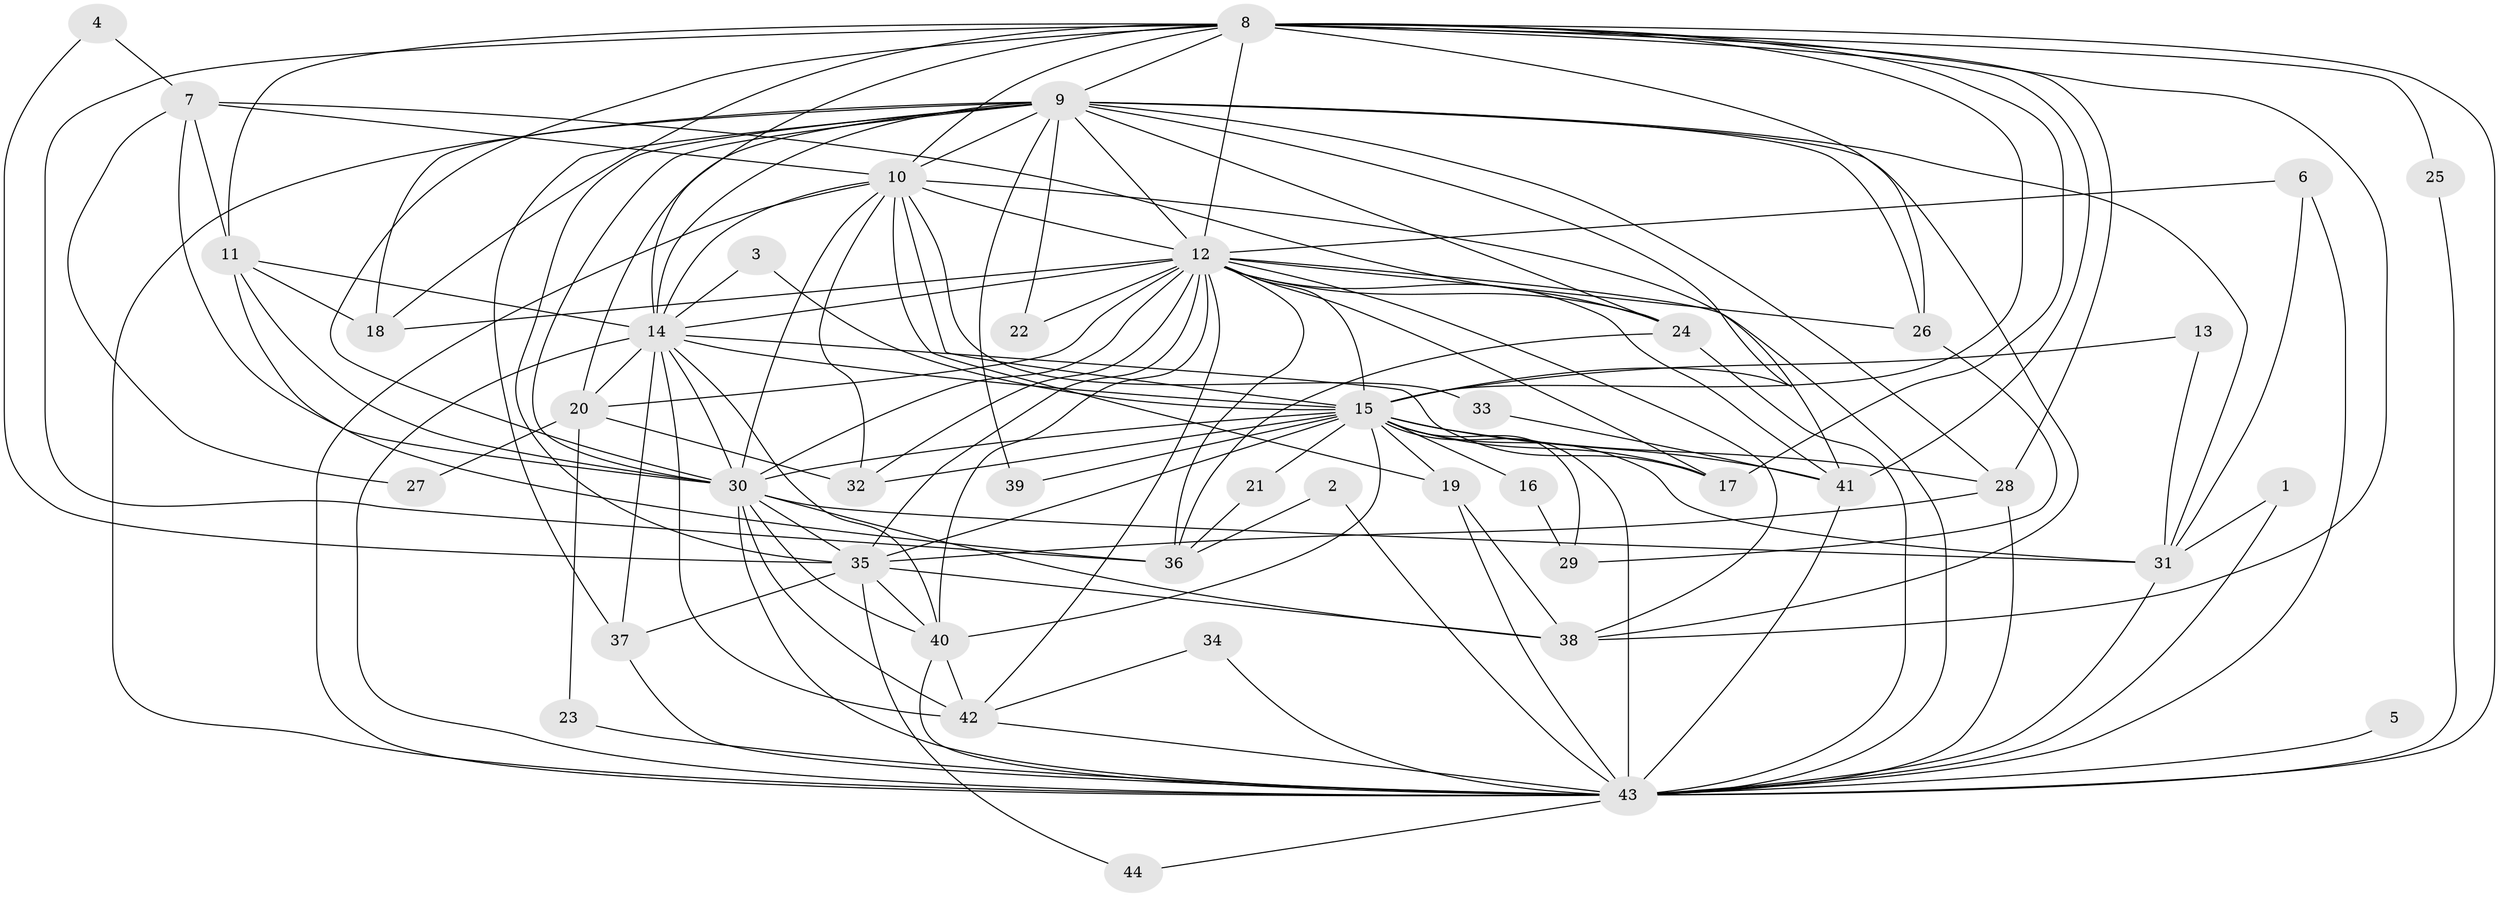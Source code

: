 // original degree distribution, {31: 0.013888888888888888, 30: 0.006944444444444444, 13: 0.006944444444444444, 16: 0.006944444444444444, 19: 0.006944444444444444, 27: 0.006944444444444444, 23: 0.006944444444444444, 20: 0.006944444444444444, 38: 0.006944444444444444, 2: 0.5972222222222222, 9: 0.013888888888888888, 6: 0.027777777777777776, 5: 0.041666666666666664, 3: 0.1597222222222222, 4: 0.06944444444444445, 7: 0.013888888888888888, 11: 0.006944444444444444}
// Generated by graph-tools (version 1.1) at 2025/36/03/04/25 23:36:17]
// undirected, 44 vertices, 138 edges
graph export_dot {
  node [color=gray90,style=filled];
  1;
  2;
  3;
  4;
  5;
  6;
  7;
  8;
  9;
  10;
  11;
  12;
  13;
  14;
  15;
  16;
  17;
  18;
  19;
  20;
  21;
  22;
  23;
  24;
  25;
  26;
  27;
  28;
  29;
  30;
  31;
  32;
  33;
  34;
  35;
  36;
  37;
  38;
  39;
  40;
  41;
  42;
  43;
  44;
  1 -- 31 [weight=1.0];
  1 -- 43 [weight=1.0];
  2 -- 36 [weight=1.0];
  2 -- 43 [weight=1.0];
  3 -- 14 [weight=1.0];
  3 -- 15 [weight=1.0];
  4 -- 7 [weight=1.0];
  4 -- 35 [weight=1.0];
  5 -- 43 [weight=1.0];
  6 -- 12 [weight=1.0];
  6 -- 31 [weight=1.0];
  6 -- 43 [weight=1.0];
  7 -- 10 [weight=4.0];
  7 -- 11 [weight=1.0];
  7 -- 24 [weight=1.0];
  7 -- 27 [weight=1.0];
  7 -- 30 [weight=1.0];
  8 -- 9 [weight=3.0];
  8 -- 10 [weight=2.0];
  8 -- 11 [weight=2.0];
  8 -- 12 [weight=4.0];
  8 -- 14 [weight=2.0];
  8 -- 15 [weight=2.0];
  8 -- 17 [weight=1.0];
  8 -- 18 [weight=1.0];
  8 -- 25 [weight=1.0];
  8 -- 26 [weight=1.0];
  8 -- 28 [weight=1.0];
  8 -- 30 [weight=1.0];
  8 -- 36 [weight=1.0];
  8 -- 38 [weight=1.0];
  8 -- 41 [weight=1.0];
  8 -- 43 [weight=2.0];
  9 -- 10 [weight=1.0];
  9 -- 12 [weight=4.0];
  9 -- 14 [weight=3.0];
  9 -- 15 [weight=1.0];
  9 -- 18 [weight=2.0];
  9 -- 20 [weight=1.0];
  9 -- 22 [weight=1.0];
  9 -- 24 [weight=2.0];
  9 -- 26 [weight=1.0];
  9 -- 28 [weight=1.0];
  9 -- 30 [weight=1.0];
  9 -- 31 [weight=1.0];
  9 -- 35 [weight=1.0];
  9 -- 37 [weight=1.0];
  9 -- 38 [weight=1.0];
  9 -- 39 [weight=1.0];
  9 -- 43 [weight=3.0];
  10 -- 12 [weight=3.0];
  10 -- 14 [weight=1.0];
  10 -- 15 [weight=1.0];
  10 -- 19 [weight=2.0];
  10 -- 30 [weight=1.0];
  10 -- 32 [weight=1.0];
  10 -- 33 [weight=1.0];
  10 -- 41 [weight=1.0];
  10 -- 43 [weight=2.0];
  11 -- 14 [weight=1.0];
  11 -- 18 [weight=1.0];
  11 -- 30 [weight=1.0];
  11 -- 36 [weight=1.0];
  12 -- 14 [weight=4.0];
  12 -- 15 [weight=4.0];
  12 -- 17 [weight=2.0];
  12 -- 18 [weight=1.0];
  12 -- 20 [weight=1.0];
  12 -- 22 [weight=3.0];
  12 -- 24 [weight=1.0];
  12 -- 26 [weight=1.0];
  12 -- 30 [weight=4.0];
  12 -- 32 [weight=2.0];
  12 -- 35 [weight=4.0];
  12 -- 36 [weight=3.0];
  12 -- 38 [weight=3.0];
  12 -- 40 [weight=2.0];
  12 -- 41 [weight=1.0];
  12 -- 42 [weight=1.0];
  12 -- 43 [weight=5.0];
  13 -- 15 [weight=1.0];
  13 -- 31 [weight=1.0];
  14 -- 15 [weight=1.0];
  14 -- 17 [weight=1.0];
  14 -- 20 [weight=1.0];
  14 -- 30 [weight=2.0];
  14 -- 37 [weight=1.0];
  14 -- 40 [weight=1.0];
  14 -- 42 [weight=3.0];
  14 -- 43 [weight=2.0];
  15 -- 16 [weight=1.0];
  15 -- 17 [weight=1.0];
  15 -- 19 [weight=1.0];
  15 -- 21 [weight=1.0];
  15 -- 28 [weight=1.0];
  15 -- 29 [weight=2.0];
  15 -- 30 [weight=1.0];
  15 -- 31 [weight=1.0];
  15 -- 32 [weight=1.0];
  15 -- 35 [weight=1.0];
  15 -- 39 [weight=1.0];
  15 -- 40 [weight=1.0];
  15 -- 41 [weight=1.0];
  15 -- 43 [weight=2.0];
  16 -- 29 [weight=1.0];
  19 -- 38 [weight=1.0];
  19 -- 43 [weight=1.0];
  20 -- 23 [weight=1.0];
  20 -- 27 [weight=1.0];
  20 -- 32 [weight=1.0];
  21 -- 36 [weight=1.0];
  23 -- 43 [weight=1.0];
  24 -- 36 [weight=1.0];
  24 -- 43 [weight=1.0];
  25 -- 43 [weight=1.0];
  26 -- 29 [weight=1.0];
  28 -- 35 [weight=1.0];
  28 -- 43 [weight=1.0];
  30 -- 31 [weight=1.0];
  30 -- 35 [weight=2.0];
  30 -- 38 [weight=1.0];
  30 -- 40 [weight=1.0];
  30 -- 42 [weight=1.0];
  30 -- 43 [weight=2.0];
  31 -- 43 [weight=2.0];
  33 -- 41 [weight=1.0];
  34 -- 42 [weight=1.0];
  34 -- 43 [weight=1.0];
  35 -- 37 [weight=1.0];
  35 -- 38 [weight=1.0];
  35 -- 40 [weight=1.0];
  35 -- 44 [weight=1.0];
  37 -- 43 [weight=1.0];
  40 -- 42 [weight=1.0];
  40 -- 43 [weight=1.0];
  41 -- 43 [weight=2.0];
  42 -- 43 [weight=1.0];
  43 -- 44 [weight=1.0];
}
